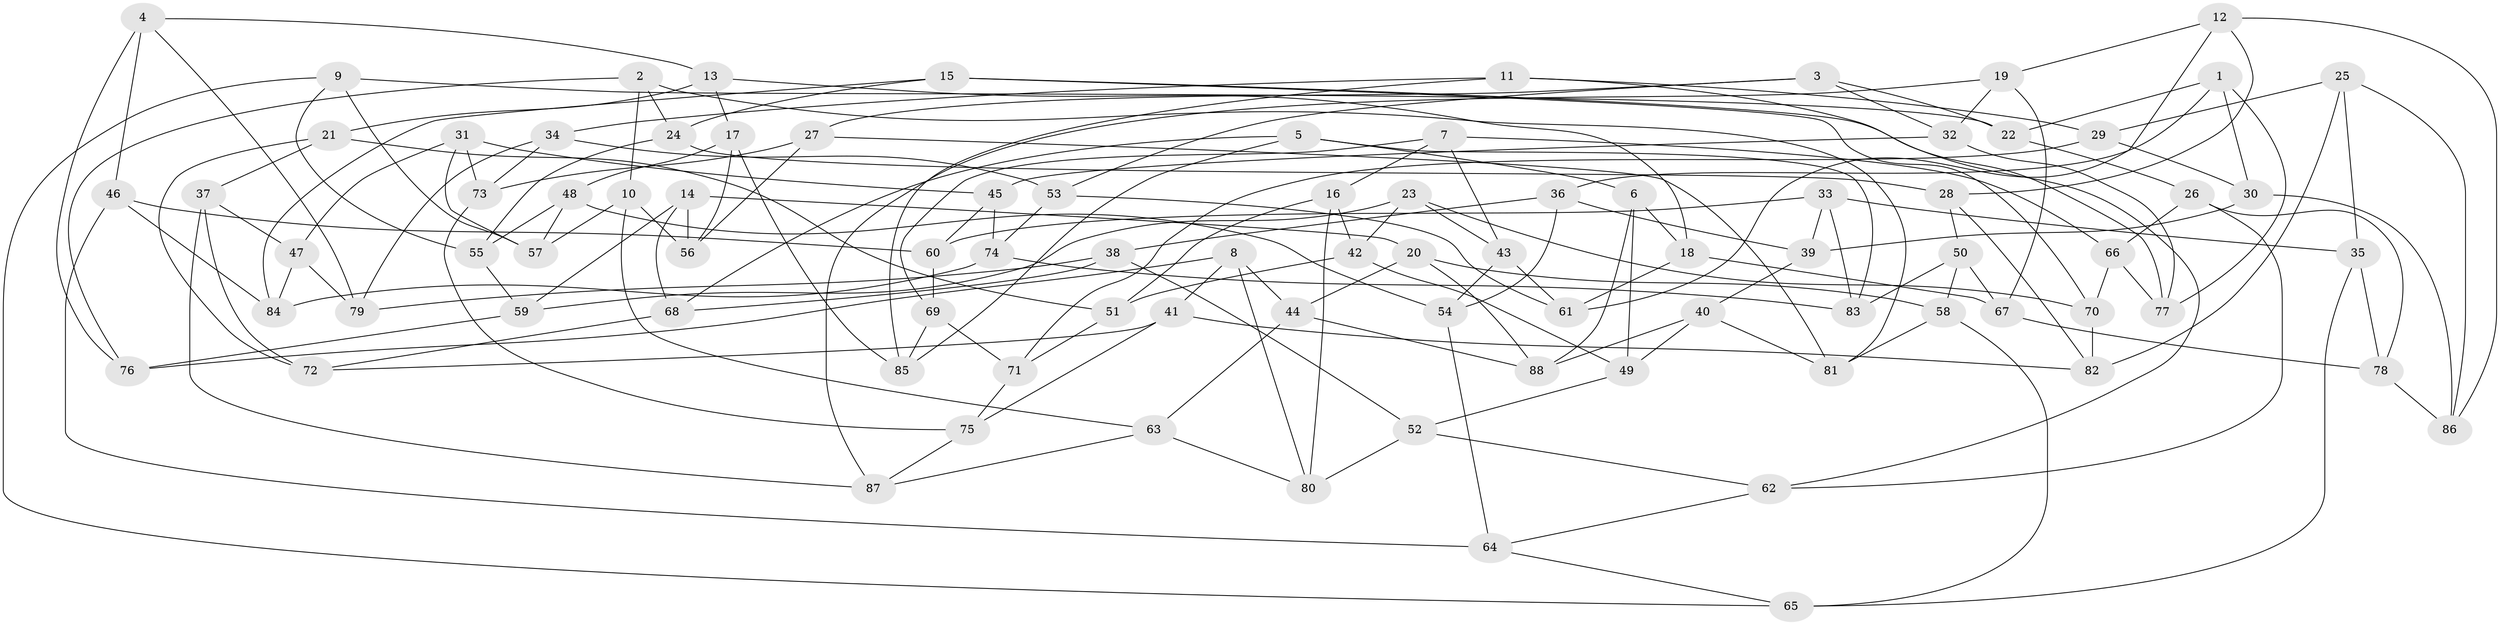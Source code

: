 // Generated by graph-tools (version 1.1) at 2025/50/03/09/25 03:50:57]
// undirected, 88 vertices, 176 edges
graph export_dot {
graph [start="1"]
  node [color=gray90,style=filled];
  1;
  2;
  3;
  4;
  5;
  6;
  7;
  8;
  9;
  10;
  11;
  12;
  13;
  14;
  15;
  16;
  17;
  18;
  19;
  20;
  21;
  22;
  23;
  24;
  25;
  26;
  27;
  28;
  29;
  30;
  31;
  32;
  33;
  34;
  35;
  36;
  37;
  38;
  39;
  40;
  41;
  42;
  43;
  44;
  45;
  46;
  47;
  48;
  49;
  50;
  51;
  52;
  53;
  54;
  55;
  56;
  57;
  58;
  59;
  60;
  61;
  62;
  63;
  64;
  65;
  66;
  67;
  68;
  69;
  70;
  71;
  72;
  73;
  74;
  75;
  76;
  77;
  78;
  79;
  80;
  81;
  82;
  83;
  84;
  85;
  86;
  87;
  88;
  1 -- 77;
  1 -- 22;
  1 -- 36;
  1 -- 30;
  2 -- 76;
  2 -- 24;
  2 -- 81;
  2 -- 10;
  3 -- 53;
  3 -- 32;
  3 -- 22;
  3 -- 27;
  4 -- 79;
  4 -- 13;
  4 -- 46;
  4 -- 76;
  5 -- 6;
  5 -- 83;
  5 -- 85;
  5 -- 68;
  6 -- 88;
  6 -- 49;
  6 -- 18;
  7 -- 43;
  7 -- 66;
  7 -- 69;
  7 -- 16;
  8 -- 80;
  8 -- 44;
  8 -- 76;
  8 -- 41;
  9 -- 57;
  9 -- 22;
  9 -- 65;
  9 -- 55;
  10 -- 63;
  10 -- 57;
  10 -- 56;
  11 -- 77;
  11 -- 34;
  11 -- 29;
  11 -- 85;
  12 -- 28;
  12 -- 86;
  12 -- 61;
  12 -- 19;
  13 -- 21;
  13 -- 17;
  13 -- 18;
  14 -- 68;
  14 -- 59;
  14 -- 56;
  14 -- 20;
  15 -- 84;
  15 -- 62;
  15 -- 24;
  15 -- 70;
  16 -- 51;
  16 -- 80;
  16 -- 42;
  17 -- 85;
  17 -- 56;
  17 -- 48;
  18 -- 67;
  18 -- 61;
  19 -- 32;
  19 -- 67;
  19 -- 87;
  20 -- 88;
  20 -- 58;
  20 -- 44;
  21 -- 37;
  21 -- 72;
  21 -- 51;
  22 -- 26;
  23 -- 70;
  23 -- 59;
  23 -- 42;
  23 -- 43;
  24 -- 55;
  24 -- 28;
  25 -- 82;
  25 -- 86;
  25 -- 29;
  25 -- 35;
  26 -- 66;
  26 -- 62;
  26 -- 78;
  27 -- 81;
  27 -- 73;
  27 -- 56;
  28 -- 82;
  28 -- 50;
  29 -- 30;
  29 -- 71;
  30 -- 39;
  30 -- 86;
  31 -- 45;
  31 -- 57;
  31 -- 73;
  31 -- 47;
  32 -- 77;
  32 -- 45;
  33 -- 35;
  33 -- 39;
  33 -- 60;
  33 -- 83;
  34 -- 79;
  34 -- 53;
  34 -- 73;
  35 -- 65;
  35 -- 78;
  36 -- 54;
  36 -- 39;
  36 -- 38;
  37 -- 47;
  37 -- 87;
  37 -- 72;
  38 -- 79;
  38 -- 52;
  38 -- 68;
  39 -- 40;
  40 -- 88;
  40 -- 81;
  40 -- 49;
  41 -- 75;
  41 -- 72;
  41 -- 82;
  42 -- 49;
  42 -- 51;
  43 -- 61;
  43 -- 54;
  44 -- 88;
  44 -- 63;
  45 -- 74;
  45 -- 60;
  46 -- 60;
  46 -- 64;
  46 -- 84;
  47 -- 84;
  47 -- 79;
  48 -- 55;
  48 -- 57;
  48 -- 54;
  49 -- 52;
  50 -- 67;
  50 -- 58;
  50 -- 83;
  51 -- 71;
  52 -- 80;
  52 -- 62;
  53 -- 74;
  53 -- 61;
  54 -- 64;
  55 -- 59;
  58 -- 65;
  58 -- 81;
  59 -- 76;
  60 -- 69;
  62 -- 64;
  63 -- 80;
  63 -- 87;
  64 -- 65;
  66 -- 77;
  66 -- 70;
  67 -- 78;
  68 -- 72;
  69 -- 85;
  69 -- 71;
  70 -- 82;
  71 -- 75;
  73 -- 75;
  74 -- 84;
  74 -- 83;
  75 -- 87;
  78 -- 86;
}
